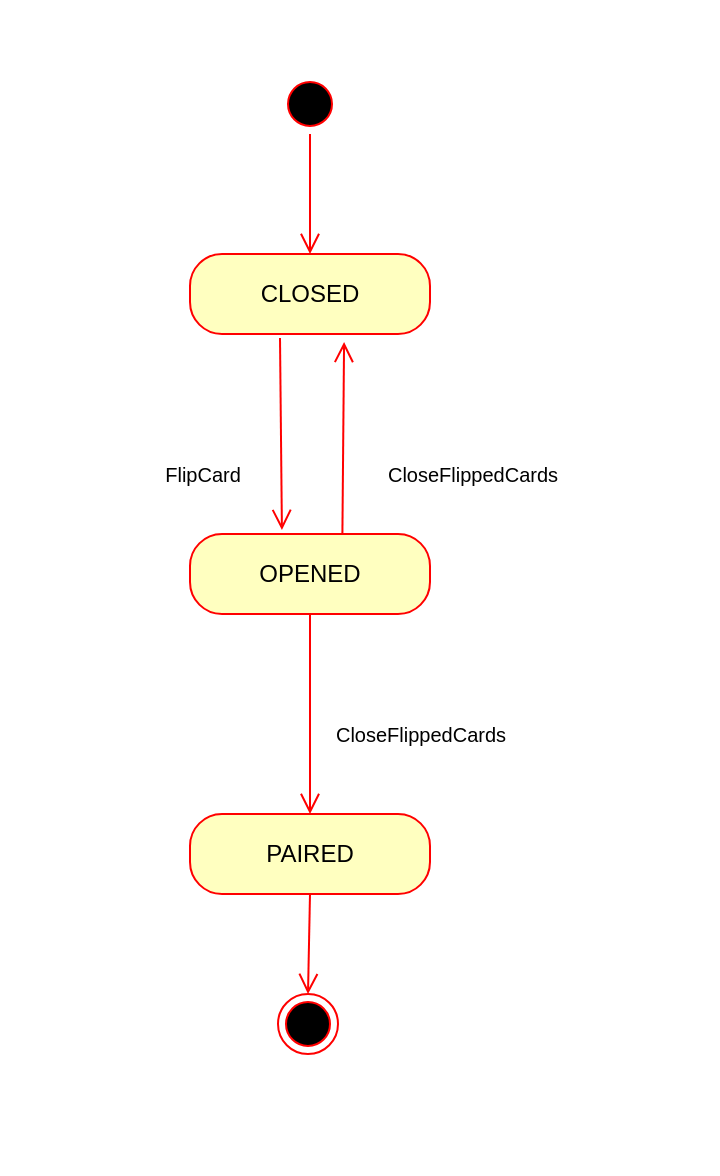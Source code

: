 <mxfile version="12.8.6" type="device"><diagram id="Q8BHf3sVE5bDNLCYvYfX" name="Page-1"><mxGraphModel dx="774" dy="443" grid="1" gridSize="10" guides="1" tooltips="1" connect="1" arrows="1" fold="1" page="1" pageScale="1" pageWidth="827" pageHeight="1169" math="0" shadow="0"><root><mxCell id="0"/><mxCell id="1" parent="0"/><mxCell id="AvcqOuYYxl5nl8z1Hk55-2" value="" style="ellipse;html=1;shape=startState;fillColor=#000000;strokeColor=#ff0000;" vertex="1" parent="1"><mxGeometry x="399" y="80" width="30" height="30" as="geometry"/></mxCell><mxCell id="AvcqOuYYxl5nl8z1Hk55-3" value="" style="edgeStyle=orthogonalEdgeStyle;html=1;verticalAlign=bottom;endArrow=open;endSize=8;strokeColor=#ff0000;" edge="1" source="AvcqOuYYxl5nl8z1Hk55-2" parent="1"><mxGeometry relative="1" as="geometry"><mxPoint x="414" y="170" as="targetPoint"/></mxGeometry></mxCell><mxCell id="AvcqOuYYxl5nl8z1Hk55-4" value="CLOSED" style="rounded=1;whiteSpace=wrap;html=1;arcSize=40;fontColor=#000000;fillColor=#ffffc0;strokeColor=#ff0000;" vertex="1" parent="1"><mxGeometry x="354" y="170" width="120" height="40" as="geometry"/></mxCell><mxCell id="AvcqOuYYxl5nl8z1Hk55-5" value="" style="html=1;verticalAlign=bottom;endArrow=open;endSize=8;strokeColor=#ff0000;entryX=0.383;entryY=-0.05;entryDx=0;entryDy=0;entryPerimeter=0;exitX=0.375;exitY=1.05;exitDx=0;exitDy=0;exitPerimeter=0;" edge="1" source="AvcqOuYYxl5nl8z1Hk55-4" parent="1" target="AvcqOuYYxl5nl8z1Hk55-6"><mxGeometry relative="1" as="geometry"><mxPoint x="410" y="280" as="targetPoint"/></mxGeometry></mxCell><mxCell id="AvcqOuYYxl5nl8z1Hk55-6" value="OPENED" style="rounded=1;whiteSpace=wrap;html=1;arcSize=40;fontColor=#000000;fillColor=#ffffc0;strokeColor=#ff0000;" vertex="1" parent="1"><mxGeometry x="354" y="310" width="120" height="40" as="geometry"/></mxCell><mxCell id="AvcqOuYYxl5nl8z1Hk55-7" value="" style="html=1;verticalAlign=bottom;endArrow=open;endSize=8;strokeColor=#ff0000;entryX=0.5;entryY=0;entryDx=0;entryDy=0;" edge="1" source="AvcqOuYYxl5nl8z1Hk55-6" parent="1" target="AvcqOuYYxl5nl8z1Hk55-8"><mxGeometry relative="1" as="geometry"><mxPoint x="414" y="390" as="targetPoint"/></mxGeometry></mxCell><mxCell id="AvcqOuYYxl5nl8z1Hk55-8" value="PAIRED" style="rounded=1;whiteSpace=wrap;html=1;arcSize=40;fontColor=#000000;fillColor=#ffffc0;strokeColor=#ff0000;" vertex="1" parent="1"><mxGeometry x="354" y="450" width="120" height="40" as="geometry"/></mxCell><mxCell id="AvcqOuYYxl5nl8z1Hk55-10" value="" style="html=1;verticalAlign=bottom;endArrow=open;endSize=8;strokeColor=#ff0000;entryX=0.642;entryY=1.1;entryDx=0;entryDy=0;entryPerimeter=0;exitX=0.635;exitY=-0.004;exitDx=0;exitDy=0;exitPerimeter=0;" edge="1" parent="1" source="AvcqOuYYxl5nl8z1Hk55-6" target="AvcqOuYYxl5nl8z1Hk55-4"><mxGeometry relative="1" as="geometry"><mxPoint x="420" y="211" as="targetPoint"/><mxPoint x="431" y="290" as="sourcePoint"/></mxGeometry></mxCell><mxCell id="AvcqOuYYxl5nl8z1Hk55-11" value="" style="ellipse;html=1;shape=endState;fillColor=#000000;strokeColor=#ff0000;" vertex="1" parent="1"><mxGeometry x="398" y="540" width="30" height="30" as="geometry"/></mxCell><mxCell id="AvcqOuYYxl5nl8z1Hk55-12" value="" style="html=1;verticalAlign=bottom;endArrow=open;endSize=8;strokeColor=#ff0000;entryX=0.5;entryY=0;entryDx=0;entryDy=0;exitX=0.5;exitY=1;exitDx=0;exitDy=0;" edge="1" parent="1" source="AvcqOuYYxl5nl8z1Hk55-8" target="AvcqOuYYxl5nl8z1Hk55-11"><mxGeometry relative="1" as="geometry"><mxPoint x="424" y="460" as="targetPoint"/><mxPoint x="424" y="360" as="sourcePoint"/></mxGeometry></mxCell><mxCell id="AvcqOuYYxl5nl8z1Hk55-13" value="&lt;font style=&quot;font-size: 10px&quot;&gt;CloseFlippedCards&lt;/font&gt;" style="text;html=1;align=center;verticalAlign=middle;resizable=0;points=[];autosize=1;" vertex="1" parent="1"><mxGeometry x="440" y="270" width="110" height="20" as="geometry"/></mxCell><mxCell id="AvcqOuYYxl5nl8z1Hk55-14" value="&lt;font style=&quot;font-size: 10px&quot;&gt;FlipCard&lt;/font&gt;" style="text;html=1;align=center;verticalAlign=middle;resizable=0;points=[];autosize=1;" vertex="1" parent="1"><mxGeometry x="330" y="270" width="60" height="20" as="geometry"/></mxCell><mxCell id="AvcqOuYYxl5nl8z1Hk55-15" value="&lt;font style=&quot;font-size: 10px&quot;&gt;CloseFlippedCards&lt;/font&gt;" style="text;html=1;align=center;verticalAlign=middle;resizable=0;points=[];autosize=1;" vertex="1" parent="1"><mxGeometry x="414" y="400" width="110" height="20" as="geometry"/></mxCell><mxCell id="AvcqOuYYxl5nl8z1Hk55-17" value="&amp;nbsp; " style="text;html=1;align=center;verticalAlign=middle;resizable=0;points=[];autosize=1;" vertex="1" parent="1"><mxGeometry x="598" y="375" width="20" height="20" as="geometry"/></mxCell><mxCell id="AvcqOuYYxl5nl8z1Hk55-18" value="&amp;nbsp; " style="text;html=1;align=center;verticalAlign=middle;resizable=0;points=[];autosize=1;" vertex="1" parent="1"><mxGeometry x="259" y="376" width="20" height="20" as="geometry"/></mxCell><mxCell id="AvcqOuYYxl5nl8z1Hk55-19" value="&amp;nbsp; " style="text;html=1;align=center;verticalAlign=middle;resizable=0;points=[];autosize=1;" vertex="1" parent="1"><mxGeometry x="417" y="610" width="20" height="20" as="geometry"/></mxCell><mxCell id="AvcqOuYYxl5nl8z1Hk55-20" value="&amp;nbsp; " style="text;html=1;align=center;verticalAlign=middle;resizable=0;points=[];autosize=1;" vertex="1" parent="1"><mxGeometry x="420" y="43" width="20" height="20" as="geometry"/></mxCell></root></mxGraphModel></diagram></mxfile>